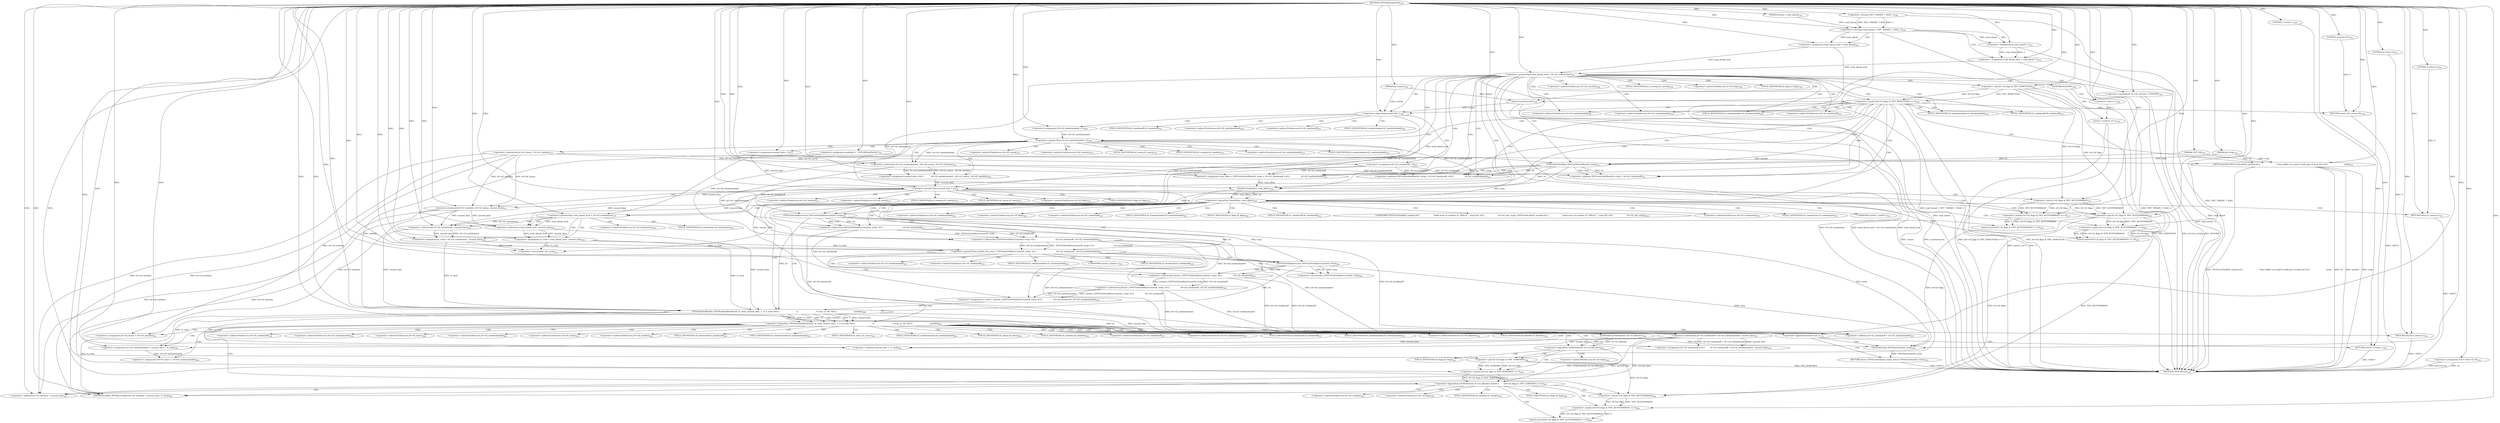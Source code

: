 digraph "TIFFFillStripPartial" {  
"74179" [label = <(METHOD,TIFFFillStripPartial)<SUB>159</SUB>> ]
"74485" [label = <(METHOD_RETURN,int)<SUB>159</SUB>> ]
"74180" [label = <(PARAM,TIFF *tif)<SUB>159</SUB>> ]
"74181" [label = <(PARAM,int strip)<SUB>159</SUB>> ]
"74182" [label = <(PARAM,tmsize_t read_ahead)<SUB>159</SUB>> ]
"74183" [label = <(PARAM,int restart)<SUB>160</SUB>> ]
"74186" [label = <(&lt;operator&gt;.assignment,module[] = &quot;TIFFFillStripPartial&quot;)<SUB>162</SUB>> ]
"74190" [label = <(&lt;operator&gt;.assignment,*td = &amp;tif-&gt;tif_dir)<SUB>163</SUB>> ]
"74312" [label = <(&lt;operator&gt;.assignment,read_offset = TIFFGetStrileOffset(tif, strip) + tif-&gt;tif_rawdataoff +\012                  tif-&gt;tif_rawdataloaded)<SUB>223</SUB>> ]
"74387" [label = <(assert,assert((tif-&gt;tif_flags &amp; TIFF_BUFFERMMAP) == 0))<SUB>248</SUB>> ]
"74407" [label = <(&lt;operator&gt;.assignment,tif-&gt;tif_rawdataoff =\012        tif-&gt;tif_rawdataoff + tif-&gt;tif_rawdataloaded - unused_data)<SUB>256</SUB>> ]
"74420" [label = <(&lt;operator&gt;.assignment,tif-&gt;tif_rawdataloaded = unused_data + to_read)<SUB>258</SUB>> ]
"74427" [label = <(&lt;operator&gt;.assignment,tif-&gt;tif_rawcc = tif-&gt;tif_rawdataloaded)<SUB>260</SUB>> ]
"74434" [label = <(&lt;operator&gt;.assignment,tif-&gt;tif_rawcp = tif-&gt;tif_rawdata)<SUB>261</SUB>> ]
"74201" [label = <(&lt;operator&gt;.lessThan,read_ahead &lt; TIFF_TMSIZE_T_MAX / 2)<SUB>180</SUB>> ]
"74218" [label = <(&lt;operator&gt;.greaterThan,read_ahead_mod &gt; tif-&gt;tif_rawdatasize)<SUB>184</SUB>> ]
"74252" [label = <(&lt;operator&gt;.logicalAnd,restart &amp;&amp; 1)<SUB>198</SUB>> ]
"74267" [label = <(&lt;operator&gt;.greaterThan,tif-&gt;tif_rawdataloaded &gt; 0)<SUB>208</SUB>> ]
"74292" [label = <(&lt;operator&gt;.greaterThan,unused_data &gt; 0)<SUB>214</SUB>> ]
"74326" [label = <(&lt;operator&gt;.logicalNot,!SeekOK(tif, read_offset))<SUB>226</SUB>> ]
"74335" [label = <(&lt;operator&gt;.greaterThan,read_ahead_mod &gt; tif-&gt;tif_rawdatasize)<SUB>237</SUB>> ]
"74356" [label = <(&lt;operator&gt;.greaterThan,(uint64_t)to_read &gt; TIFFGetStrileByteCount(tif, strip) -\012                                tif-&gt;tif_rawdataoff - tif-&gt;tif_rawdataloaded)<SUB>241</SUB>> ]
"74396" [label = <(&lt;operator&gt;.logicalNot,!TIFFReadAndRealloc(tif, to_read, unused_data, 1, /* is_strip */\012                            0,                            /* strip_or_tile */\012                            module))<SUB>249</SUB>> ]
"74442" [label = <(&lt;operator&gt;.logicalAnd,!isFillOrder(tif, td-&gt;td_fillorder) &amp;&amp;\012        (tif-&gt;tif_flags &amp; TIFF_NOBITREV) == 0)<SUB>263</SUB>> ]
"74473" [label = <(&lt;operator&gt;.logicalAnd,restart &amp;&amp; 1)<SUB>274</SUB>> ]
"74207" [label = <(&lt;operator&gt;.assignment,read_ahead_mod = read_ahead * 2)<SUB>181</SUB>> ]
"74224" [label = <(assert,assert(restart))<SUB>186</SUB>> ]
"74226" [label = <(&lt;operator&gt;.assignment,tif-&gt;tif_curstrip = NOSTRIP)<SUB>188</SUB>> ]
"74256" [label = <(&lt;operator&gt;.assignment,tif-&gt;tif_rawdataloaded = 0)<SUB>200</SUB>> ]
"74261" [label = <(&lt;operator&gt;.assignment,tif-&gt;tif_rawdataoff = 0)<SUB>201</SUB>> ]
"74273" [label = <(&lt;operator&gt;.assignment,unused_data =\012            tif-&gt;tif_rawdataloaded - (tif-&gt;tif_rawcp - tif-&gt;tif_rawdata))<SUB>209</SUB>> ]
"74296" [label = <(assert,assert((tif-&gt;tif_flags &amp; TIFF_BUFFERMMAP) == 0))<SUB>216</SUB>> ]
"74304" [label = <(memmove,memmove(tif-&gt;tif_rawdata, tif-&gt;tif_rawcp, unused_data))<SUB>217</SUB>> ]
"74314" [label = <(&lt;operator&gt;.addition,TIFFGetStrileOffset(tif, strip) + tif-&gt;tif_rawdataoff +\012                  tif-&gt;tif_rawdataloaded)<SUB>223</SUB>> ]
"74332" [label = <(RETURN,return 0;,return 0;)<SUB>231</SUB>> ]
"74341" [label = <(&lt;operator&gt;.assignment,to_read = read_ahead_mod - unused_data)<SUB>238</SUB>> ]
"74372" [label = <(&lt;operator&gt;.assignment,to_read = (tmsize_t)TIFFGetStrileByteCount(tif, strip) -\012                  tif-&gt;tif_rawdataoff - tif-&gt;tif_rawdataloaded)<SUB>244</SUB>> ]
"74388" [label = <(&lt;operator&gt;.equals,(tif-&gt;tif_flags &amp; TIFF_BUFFERMMAP) == 0)<SUB>248</SUB>> ]
"74405" [label = <(RETURN,return 0;,return 0;)<SUB>253</SUB>> ]
"74411" [label = <(&lt;operator&gt;.subtraction,tif-&gt;tif_rawdataoff + tif-&gt;tif_rawdataloaded - unused_data)<SUB>257</SUB>> ]
"74424" [label = <(&lt;operator&gt;.addition,unused_data + to_read)<SUB>258</SUB>> ]
"74457" [label = <(assert,assert((tif-&gt;tif_flags &amp; TIFF_BUFFERMMAP) == 0))<SUB>266</SUB>> ]
"74465" [label = <(TIFFReverseBits,TIFFReverseBits(tif-&gt;tif_rawdata + unused_data, to_read))<SUB>267</SUB>> ]
"74477" [label = <(RETURN,return TIFFStartStrip(tif, strip);,return TIFFStartStrip(tif, strip);)<SUB>293</SUB>> ]
"74203" [label = <(&lt;operator&gt;.division,TIFF_TMSIZE_T_MAX / 2)<SUB>180</SUB>> ]
"74214" [label = <(&lt;operator&gt;.assignment,read_ahead_mod = read_ahead)<SUB>183</SUB>> ]
"74236" [label = <(&lt;operator&gt;.equals,(tif-&gt;tif_flags &amp; TIFF_MYBUFFER) == 0)<SUB>189</SUB>> ]
"74288" [label = <(&lt;operator&gt;.assignment,unused_data = 0)<SUB>212</SUB>> ]
"74315" [label = <(&lt;operator&gt;.addition,TIFFGetStrileOffset(tif, strip) + tif-&gt;tif_rawdataoff)<SUB>223</SUB>> ]
"74327" [label = <(SeekOK,SeekOK(tif, read_offset))<SUB>226</SUB>> ]
"74333" [label = <(LITERAL,0,return 0;)<SUB>231</SUB>> ]
"74348" [label = <(&lt;operator&gt;.assignment,to_read = tif-&gt;tif_rawdatasize - unused_data)<SUB>240</SUB>> ]
"74357" [label = <(&lt;operator&gt;.cast,(uint64_t)to_read)<SUB>241</SUB>> ]
"74360" [label = <(&lt;operator&gt;.subtraction,TIFFGetStrileByteCount(tif, strip) -\012                                tif-&gt;tif_rawdataoff - tif-&gt;tif_rawdataloaded)<SUB>241</SUB>> ]
"74389" [label = <(&lt;operator&gt;.and,tif-&gt;tif_flags &amp; TIFF_BUFFERMMAP)<SUB>248</SUB>> ]
"74397" [label = <(TIFFReadAndRealloc,TIFFReadAndRealloc(tif, to_read, unused_data, 1, /* is_strip */\012                            0,                            /* strip_or_tile */\012                            module))<SUB>249</SUB>> ]
"74406" [label = <(LITERAL,0,return 0;)<SUB>253</SUB>> ]
"74412" [label = <(&lt;operator&gt;.addition,tif-&gt;tif_rawdataoff + tif-&gt;tif_rawdataloaded)<SUB>257</SUB>> ]
"74443" [label = <(&lt;operator&gt;.logicalNot,!isFillOrder(tif, td-&gt;td_fillorder))<SUB>263</SUB>> ]
"74449" [label = <(&lt;operator&gt;.equals,(tif-&gt;tif_flags &amp; TIFF_NOBITREV) == 0)<SUB>264</SUB>> ]
"74478" [label = <(TIFFStartStrip,TIFFStartStrip(tif, strip))<SUB>293</SUB>> ]
"74483" [label = <(RETURN,return 1;,return 1;)<SUB>297</SUB>> ]
"74209" [label = <(&lt;operator&gt;.multiplication,read_ahead * 2)<SUB>181</SUB>> ]
"74244" [label = <(TIFFErrorExtR,TIFFErrorExtR(tif, module,\012                          &quot;Data buffer too small to hold part of strip %d&quot;,\012                          strip))<SUB>191</SUB>> ]
"74249" [label = <(RETURN,return (0);,return (0);)<SUB>194</SUB>> ]
"74275" [label = <(&lt;operator&gt;.subtraction,tif-&gt;tif_rawdataloaded - (tif-&gt;tif_rawcp - tif-&gt;tif_rawdata))<SUB>210</SUB>> ]
"74297" [label = <(&lt;operator&gt;.equals,(tif-&gt;tif_flags &amp; TIFF_BUFFERMMAP) == 0)<SUB>216</SUB>> ]
"74316" [label = <(TIFFGetStrileOffset,TIFFGetStrileOffset(tif, strip))<SUB>223</SUB>> ]
"74343" [label = <(&lt;operator&gt;.subtraction,read_ahead_mod - unused_data)<SUB>238</SUB>> ]
"74361" [label = <(&lt;operator&gt;.subtraction,TIFFGetStrileByteCount(tif, strip) -\012                                tif-&gt;tif_rawdataoff)<SUB>241</SUB>> ]
"74374" [label = <(&lt;operator&gt;.subtraction,(tmsize_t)TIFFGetStrileByteCount(tif, strip) -\012                  tif-&gt;tif_rawdataoff - tif-&gt;tif_rawdataloaded)<SUB>244</SUB>> ]
"74444" [label = <(isFillOrder,isFillOrder(tif, td-&gt;td_fillorder))<SUB>263</SUB>> ]
"74450" [label = <(&lt;operator&gt;.and,tif-&gt;tif_flags &amp; TIFF_NOBITREV)<SUB>264</SUB>> ]
"74458" [label = <(&lt;operator&gt;.equals,(tif-&gt;tif_flags &amp; TIFF_BUFFERMMAP) == 0)<SUB>266</SUB>> ]
"74466" [label = <(&lt;operator&gt;.addition,tif-&gt;tif_rawdata + unused_data)<SUB>267</SUB>> ]
"74484" [label = <(LITERAL,1,return 1;)<SUB>297</SUB>> ]
"74232" [label = <(uint32_t,(uint32_t)(-1))<SUB>188</SUB>> ]
"74237" [label = <(&lt;operator&gt;.and,tif-&gt;tif_flags &amp; TIFF_MYBUFFER)<SUB>189</SUB>> ]
"74250" [label = <(LITERAL,0,return (0);)<SUB>194</SUB>> ]
"74279" [label = <(&lt;operator&gt;.subtraction,tif-&gt;tif_rawcp - tif-&gt;tif_rawdata)<SUB>210</SUB>> ]
"74298" [label = <(&lt;operator&gt;.and,tif-&gt;tif_flags &amp; TIFF_BUFFERMMAP)<SUB>216</SUB>> ]
"74350" [label = <(&lt;operator&gt;.subtraction,tif-&gt;tif_rawdatasize - unused_data)<SUB>240</SUB>> ]
"74362" [label = <(TIFFGetStrileByteCount,TIFFGetStrileByteCount(tif, strip))<SUB>241</SUB>> ]
"74375" [label = <(&lt;operator&gt;.subtraction,(tmsize_t)TIFFGetStrileByteCount(tif, strip) -\012                  tif-&gt;tif_rawdataoff)<SUB>244</SUB>> ]
"74459" [label = <(&lt;operator&gt;.and,tif-&gt;tif_flags &amp; TIFF_BUFFERMMAP)<SUB>266</SUB>> ]
"74376" [label = <(&lt;operator&gt;.cast,(tmsize_t)TIFFGetStrileByteCount(tif, strip))<SUB>244</SUB>> ]
"74233" [label = <(&lt;operator&gt;.minus,-1)<SUB>188</SUB>> ]
"74378" [label = <(TIFFGetStrileByteCount,TIFFGetStrileByteCount(tif, strip))<SUB>244</SUB>> ]
"74408" [label = <(&lt;operator&gt;.indirectFieldAccess,tif-&gt;tif_rawdataoff)<SUB>256</SUB>> ]
"74421" [label = <(&lt;operator&gt;.indirectFieldAccess,tif-&gt;tif_rawdataloaded)<SUB>258</SUB>> ]
"74428" [label = <(&lt;operator&gt;.indirectFieldAccess,tif-&gt;tif_rawcc)<SUB>260</SUB>> ]
"74431" [label = <(&lt;operator&gt;.indirectFieldAccess,tif-&gt;tif_rawdataloaded)<SUB>260</SUB>> ]
"74435" [label = <(&lt;operator&gt;.indirectFieldAccess,tif-&gt;tif_rawcp)<SUB>261</SUB>> ]
"74438" [label = <(&lt;operator&gt;.indirectFieldAccess,tif-&gt;tif_rawdata)<SUB>261</SUB>> ]
"74268" [label = <(&lt;operator&gt;.indirectFieldAccess,tif-&gt;tif_rawdataloaded)<SUB>208</SUB>> ]
"74322" [label = <(&lt;operator&gt;.indirectFieldAccess,tif-&gt;tif_rawdataloaded)<SUB>224</SUB>> ]
"74331" [label = <(UNKNOWN,TIFFErrorExtR(tif, module,\012                      &quot;Seek error at scanline %&quot; PRIu32 &quot;, strip %d&quot;,\012                      tif-&gt;tif_row, strip);,TIFFErrorExtR(tif, module,\012                      &quot;Seek error at scanline %&quot; PRIu32 &quot;, strip %d&quot;,\012                      tif-&gt;tif_row, strip);)<SUB>228</SUB>> ]
"74337" [label = <(&lt;operator&gt;.indirectFieldAccess,tif-&gt;tif_rawdatasize)<SUB>237</SUB>> ]
"74410" [label = <(FIELD_IDENTIFIER,tif_rawdataoff,tif_rawdataoff)<SUB>256</SUB>> ]
"74423" [label = <(FIELD_IDENTIFIER,tif_rawdataloaded,tif_rawdataloaded)<SUB>258</SUB>> ]
"74430" [label = <(FIELD_IDENTIFIER,tif_rawcc,tif_rawcc)<SUB>260</SUB>> ]
"74433" [label = <(FIELD_IDENTIFIER,tif_rawdataloaded,tif_rawdataloaded)<SUB>260</SUB>> ]
"74437" [label = <(FIELD_IDENTIFIER,tif_rawcp,tif_rawcp)<SUB>261</SUB>> ]
"74440" [label = <(FIELD_IDENTIFIER,tif_rawdata,tif_rawdata)<SUB>261</SUB>> ]
"74227" [label = <(&lt;operator&gt;.indirectFieldAccess,tif-&gt;tif_curstrip)<SUB>188</SUB>> ]
"74230" [label = <(NOSTRIP,NOSTRIP)<SUB>188</SUB>> ]
"74257" [label = <(&lt;operator&gt;.indirectFieldAccess,tif-&gt;tif_rawdataloaded)<SUB>200</SUB>> ]
"74262" [label = <(&lt;operator&gt;.indirectFieldAccess,tif-&gt;tif_rawdataoff)<SUB>201</SUB>> ]
"74270" [label = <(FIELD_IDENTIFIER,tif_rawdataloaded,tif_rawdataloaded)<SUB>208</SUB>> ]
"74305" [label = <(&lt;operator&gt;.indirectFieldAccess,tif-&gt;tif_rawdata)<SUB>217</SUB>> ]
"74308" [label = <(&lt;operator&gt;.indirectFieldAccess,tif-&gt;tif_rawcp)<SUB>217</SUB>> ]
"74319" [label = <(&lt;operator&gt;.indirectFieldAccess,tif-&gt;tif_rawdataoff)<SUB>223</SUB>> ]
"74324" [label = <(FIELD_IDENTIFIER,tif_rawdataloaded,tif_rawdataloaded)<SUB>224</SUB>> ]
"74339" [label = <(FIELD_IDENTIFIER,tif_rawdatasize,tif_rawdatasize)<SUB>237</SUB>> ]
"74358" [label = <(UNKNOWN,uint64_t,uint64_t)<SUB>241</SUB>> ]
"74368" [label = <(&lt;operator&gt;.indirectFieldAccess,tif-&gt;tif_rawdataloaded)<SUB>242</SUB>> ]
"74390" [label = <(&lt;operator&gt;.indirectFieldAccess,tif-&gt;tif_flags)<SUB>248</SUB>> ]
"74413" [label = <(&lt;operator&gt;.indirectFieldAccess,tif-&gt;tif_rawdataoff)<SUB>257</SUB>> ]
"74416" [label = <(&lt;operator&gt;.indirectFieldAccess,tif-&gt;tif_rawdataloaded)<SUB>257</SUB>> ]
"74229" [label = <(FIELD_IDENTIFIER,tif_curstrip,tif_curstrip)<SUB>188</SUB>> ]
"74259" [label = <(FIELD_IDENTIFIER,tif_rawdataloaded,tif_rawdataloaded)<SUB>200</SUB>> ]
"74264" [label = <(FIELD_IDENTIFIER,tif_rawdataoff,tif_rawdataoff)<SUB>201</SUB>> ]
"74276" [label = <(&lt;operator&gt;.indirectFieldAccess,tif-&gt;tif_rawdataloaded)<SUB>210</SUB>> ]
"74307" [label = <(FIELD_IDENTIFIER,tif_rawdata,tif_rawdata)<SUB>217</SUB>> ]
"74310" [label = <(FIELD_IDENTIFIER,tif_rawcp,tif_rawcp)<SUB>217</SUB>> ]
"74321" [label = <(FIELD_IDENTIFIER,tif_rawdataoff,tif_rawdataoff)<SUB>223</SUB>> ]
"74365" [label = <(&lt;operator&gt;.indirectFieldAccess,tif-&gt;tif_rawdataoff)<SUB>242</SUB>> ]
"74370" [label = <(FIELD_IDENTIFIER,tif_rawdataloaded,tif_rawdataloaded)<SUB>242</SUB>> ]
"74384" [label = <(&lt;operator&gt;.indirectFieldAccess,tif-&gt;tif_rawdataloaded)<SUB>245</SUB>> ]
"74392" [label = <(FIELD_IDENTIFIER,tif_flags,tif_flags)<SUB>248</SUB>> ]
"74415" [label = <(FIELD_IDENTIFIER,tif_rawdataoff,tif_rawdataoff)<SUB>257</SUB>> ]
"74418" [label = <(FIELD_IDENTIFIER,tif_rawdataloaded,tif_rawdataloaded)<SUB>257</SUB>> ]
"74446" [label = <(&lt;operator&gt;.indirectFieldAccess,td-&gt;td_fillorder)<SUB>263</SUB>> ]
"74451" [label = <(&lt;operator&gt;.indirectFieldAccess,tif-&gt;tif_flags)<SUB>264</SUB>> ]
"74467" [label = <(&lt;operator&gt;.indirectFieldAccess,tif-&gt;tif_rawdata)<SUB>267</SUB>> ]
"74238" [label = <(&lt;operator&gt;.indirectFieldAccess,tif-&gt;tif_flags)<SUB>189</SUB>> ]
"74278" [label = <(FIELD_IDENTIFIER,tif_rawdataloaded,tif_rawdataloaded)<SUB>210</SUB>> ]
"74280" [label = <(&lt;operator&gt;.indirectFieldAccess,tif-&gt;tif_rawcp)<SUB>210</SUB>> ]
"74283" [label = <(&lt;operator&gt;.indirectFieldAccess,tif-&gt;tif_rawdata)<SUB>210</SUB>> ]
"74299" [label = <(&lt;operator&gt;.indirectFieldAccess,tif-&gt;tif_flags)<SUB>216</SUB>> ]
"74351" [label = <(&lt;operator&gt;.indirectFieldAccess,tif-&gt;tif_rawdatasize)<SUB>240</SUB>> ]
"74367" [label = <(FIELD_IDENTIFIER,tif_rawdataoff,tif_rawdataoff)<SUB>242</SUB>> ]
"74381" [label = <(&lt;operator&gt;.indirectFieldAccess,tif-&gt;tif_rawdataoff)<SUB>245</SUB>> ]
"74386" [label = <(FIELD_IDENTIFIER,tif_rawdataloaded,tif_rawdataloaded)<SUB>245</SUB>> ]
"74448" [label = <(FIELD_IDENTIFIER,td_fillorder,td_fillorder)<SUB>263</SUB>> ]
"74453" [label = <(FIELD_IDENTIFIER,tif_flags,tif_flags)<SUB>264</SUB>> ]
"74460" [label = <(&lt;operator&gt;.indirectFieldAccess,tif-&gt;tif_flags)<SUB>266</SUB>> ]
"74469" [label = <(FIELD_IDENTIFIER,tif_rawdata,tif_rawdata)<SUB>267</SUB>> ]
"74240" [label = <(FIELD_IDENTIFIER,tif_flags,tif_flags)<SUB>189</SUB>> ]
"74282" [label = <(FIELD_IDENTIFIER,tif_rawcp,tif_rawcp)<SUB>210</SUB>> ]
"74285" [label = <(FIELD_IDENTIFIER,tif_rawdata,tif_rawdata)<SUB>210</SUB>> ]
"74301" [label = <(FIELD_IDENTIFIER,tif_flags,tif_flags)<SUB>216</SUB>> ]
"74353" [label = <(FIELD_IDENTIFIER,tif_rawdatasize,tif_rawdatasize)<SUB>240</SUB>> ]
"74377" [label = <(UNKNOWN,tmsize_t,tmsize_t)<SUB>244</SUB>> ]
"74383" [label = <(FIELD_IDENTIFIER,tif_rawdataoff,tif_rawdataoff)<SUB>245</SUB>> ]
"74462" [label = <(FIELD_IDENTIFIER,tif_flags,tif_flags)<SUB>266</SUB>> ]
  "74332" -> "74485"  [ label = "DDG: &lt;RET&gt;"] 
  "74405" -> "74485"  [ label = "DDG: &lt;RET&gt;"] 
  "74249" -> "74485"  [ label = "DDG: &lt;RET&gt;"] 
  "74483" -> "74485"  [ label = "DDG: &lt;RET&gt;"] 
  "74477" -> "74485"  [ label = "DDG: &lt;RET&gt;"] 
  "74190" -> "74485"  [ label = "DDG: td"] 
  "74190" -> "74485"  [ label = "DDG: &amp;tif-&gt;tif_dir"] 
  "74201" -> "74485"  [ label = "DDG: TIFF_TMSIZE_T_MAX / 2"] 
  "74201" -> "74485"  [ label = "DDG: read_ahead &lt; TIFF_TMSIZE_T_MAX / 2"] 
  "74214" -> "74485"  [ label = "DDG: read_ahead"] 
  "74209" -> "74485"  [ label = "DDG: read_ahead"] 
  "74207" -> "74485"  [ label = "DDG: read_ahead * 2"] 
  "74218" -> "74485"  [ label = "DDG: read_ahead_mod"] 
  "74218" -> "74485"  [ label = "DDG: tif-&gt;tif_rawdatasize"] 
  "74218" -> "74485"  [ label = "DDG: read_ahead_mod &gt; tif-&gt;tif_rawdatasize"] 
  "74224" -> "74485"  [ label = "DDG: restart"] 
  "74224" -> "74485"  [ label = "DDG: assert(restart)"] 
  "74226" -> "74485"  [ label = "DDG: tif-&gt;tif_curstrip"] 
  "74226" -> "74485"  [ label = "DDG: NOSTRIP"] 
  "74232" -> "74485"  [ label = "DDG: -1"] 
  "74232" -> "74485"  [ label = "DDG: (uint32_t)(-1)"] 
  "74237" -> "74485"  [ label = "DDG: tif-&gt;tif_flags"] 
  "74236" -> "74485"  [ label = "DDG: tif-&gt;tif_flags &amp; TIFF_MYBUFFER"] 
  "74236" -> "74485"  [ label = "DDG: (tif-&gt;tif_flags &amp; TIFF_MYBUFFER) == 0"] 
  "74244" -> "74485"  [ label = "DDG: tif"] 
  "74244" -> "74485"  [ label = "DDG: module"] 
  "74244" -> "74485"  [ label = "DDG: strip"] 
  "74244" -> "74485"  [ label = "DDG: TIFFErrorExtR(tif, module,\012                          &quot;Data buffer too small to hold part of strip %d&quot;,\012                          strip)"] 
  "74450" -> "74485"  [ label = "DDG: TIFF_NOBITREV"] 
  "74203" -> "74485"  [ label = "DDG: TIFF_TMSIZE_T_MAX"] 
  "74237" -> "74485"  [ label = "DDG: TIFF_MYBUFFER"] 
  "74179" -> "74180"  [ label = "DDG: "] 
  "74179" -> "74181"  [ label = "DDG: "] 
  "74179" -> "74182"  [ label = "DDG: "] 
  "74179" -> "74183"  [ label = "DDG: "] 
  "74179" -> "74186"  [ label = "DDG: "] 
  "74316" -> "74312"  [ label = "DDG: tif"] 
  "74316" -> "74312"  [ label = "DDG: strip"] 
  "74261" -> "74312"  [ label = "DDG: tif-&gt;tif_rawdataoff"] 
  "74267" -> "74312"  [ label = "DDG: tif-&gt;tif_rawdataloaded"] 
  "74275" -> "74312"  [ label = "DDG: tif-&gt;tif_rawdataloaded"] 
  "74411" -> "74407"  [ label = "DDG: tif-&gt;tif_rawdataoff + tif-&gt;tif_rawdataloaded"] 
  "74411" -> "74407"  [ label = "DDG: unused_data"] 
  "74411" -> "74420"  [ label = "DDG: unused_data"] 
  "74179" -> "74420"  [ label = "DDG: "] 
  "74397" -> "74420"  [ label = "DDG: to_read"] 
  "74420" -> "74427"  [ label = "DDG: tif-&gt;tif_rawdataloaded"] 
  "74279" -> "74434"  [ label = "DDG: tif-&gt;tif_rawdata"] 
  "74304" -> "74434"  [ label = "DDG: tif-&gt;tif_rawdata"] 
  "74179" -> "74190"  [ label = "DDG: "] 
  "74179" -> "74312"  [ label = "DDG: "] 
  "74388" -> "74387"  [ label = "DDG: tif-&gt;tif_flags &amp; TIFF_BUFFERMMAP"] 
  "74388" -> "74387"  [ label = "DDG: 0"] 
  "74182" -> "74201"  [ label = "DDG: read_ahead"] 
  "74179" -> "74201"  [ label = "DDG: "] 
  "74203" -> "74201"  [ label = "DDG: TIFF_TMSIZE_T_MAX"] 
  "74203" -> "74201"  [ label = "DDG: 2"] 
  "74209" -> "74207"  [ label = "DDG: read_ahead"] 
  "74209" -> "74207"  [ label = "DDG: 2"] 
  "74214" -> "74218"  [ label = "DDG: read_ahead_mod"] 
  "74207" -> "74218"  [ label = "DDG: read_ahead_mod"] 
  "74179" -> "74218"  [ label = "DDG: "] 
  "74179" -> "74226"  [ label = "DDG: "] 
  "74224" -> "74252"  [ label = "DDG: restart"] 
  "74183" -> "74252"  [ label = "DDG: restart"] 
  "74179" -> "74252"  [ label = "DDG: "] 
  "74179" -> "74256"  [ label = "DDG: "] 
  "74179" -> "74261"  [ label = "DDG: "] 
  "74256" -> "74267"  [ label = "DDG: tif-&gt;tif_rawdataloaded"] 
  "74179" -> "74267"  [ label = "DDG: "] 
  "74275" -> "74273"  [ label = "DDG: tif-&gt;tif_rawdataloaded"] 
  "74275" -> "74273"  [ label = "DDG: tif-&gt;tif_rawcp - tif-&gt;tif_rawdata"] 
  "74288" -> "74292"  [ label = "DDG: unused_data"] 
  "74273" -> "74292"  [ label = "DDG: unused_data"] 
  "74179" -> "74292"  [ label = "DDG: "] 
  "74316" -> "74314"  [ label = "DDG: tif"] 
  "74316" -> "74314"  [ label = "DDG: strip"] 
  "74261" -> "74314"  [ label = "DDG: tif-&gt;tif_rawdataoff"] 
  "74267" -> "74314"  [ label = "DDG: tif-&gt;tif_rawdataloaded"] 
  "74275" -> "74314"  [ label = "DDG: tif-&gt;tif_rawdataloaded"] 
  "74327" -> "74326"  [ label = "DDG: tif"] 
  "74327" -> "74326"  [ label = "DDG: read_offset"] 
  "74333" -> "74332"  [ label = "DDG: 0"] 
  "74179" -> "74332"  [ label = "DDG: "] 
  "74218" -> "74335"  [ label = "DDG: read_ahead_mod"] 
  "74179" -> "74335"  [ label = "DDG: "] 
  "74218" -> "74335"  [ label = "DDG: tif-&gt;tif_rawdatasize"] 
  "74343" -> "74341"  [ label = "DDG: read_ahead_mod"] 
  "74343" -> "74341"  [ label = "DDG: unused_data"] 
  "74348" -> "74356"  [ label = "DDG: to_read"] 
  "74341" -> "74356"  [ label = "DDG: to_read"] 
  "74179" -> "74356"  [ label = "DDG: "] 
  "74360" -> "74356"  [ label = "DDG: TIFFGetStrileByteCount(tif, strip) -\012                                tif-&gt;tif_rawdataoff"] 
  "74360" -> "74356"  [ label = "DDG: tif-&gt;tif_rawdataloaded"] 
  "74374" -> "74372"  [ label = "DDG: (tmsize_t)TIFFGetStrileByteCount(tif, strip) -\012                  tif-&gt;tif_rawdataoff"] 
  "74374" -> "74372"  [ label = "DDG: tif-&gt;tif_rawdataloaded"] 
  "74389" -> "74388"  [ label = "DDG: tif-&gt;tif_flags"] 
  "74389" -> "74388"  [ label = "DDG: TIFF_BUFFERMMAP"] 
  "74179" -> "74388"  [ label = "DDG: "] 
  "74397" -> "74396"  [ label = "DDG: tif"] 
  "74397" -> "74396"  [ label = "DDG: module"] 
  "74397" -> "74396"  [ label = "DDG: 1"] 
  "74397" -> "74396"  [ label = "DDG: unused_data"] 
  "74397" -> "74396"  [ label = "DDG: 0"] 
  "74397" -> "74396"  [ label = "DDG: to_read"] 
  "74406" -> "74405"  [ label = "DDG: 0"] 
  "74179" -> "74405"  [ label = "DDG: "] 
  "74361" -> "74411"  [ label = "DDG: tif-&gt;tif_rawdataoff"] 
  "74375" -> "74411"  [ label = "DDG: tif-&gt;tif_rawdataoff"] 
  "74360" -> "74411"  [ label = "DDG: tif-&gt;tif_rawdataloaded"] 
  "74374" -> "74411"  [ label = "DDG: tif-&gt;tif_rawdataloaded"] 
  "74397" -> "74411"  [ label = "DDG: unused_data"] 
  "74179" -> "74411"  [ label = "DDG: "] 
  "74411" -> "74424"  [ label = "DDG: unused_data"] 
  "74179" -> "74424"  [ label = "DDG: "] 
  "74397" -> "74424"  [ label = "DDG: to_read"] 
  "74443" -> "74442"  [ label = "DDG: isFillOrder(tif, td-&gt;td_fillorder)"] 
  "74449" -> "74442"  [ label = "DDG: tif-&gt;tif_flags &amp; TIFF_NOBITREV"] 
  "74449" -> "74442"  [ label = "DDG: 0"] 
  "74252" -> "74473"  [ label = "DDG: restart"] 
  "74179" -> "74473"  [ label = "DDG: "] 
  "74478" -> "74477"  [ label = "DDG: TIFFStartStrip(tif, strip)"] 
  "74179" -> "74203"  [ label = "DDG: "] 
  "74179" -> "74207"  [ label = "DDG: "] 
  "74201" -> "74214"  [ label = "DDG: read_ahead"] 
  "74179" -> "74214"  [ label = "DDG: "] 
  "74183" -> "74224"  [ label = "DDG: restart"] 
  "74179" -> "74224"  [ label = "DDG: "] 
  "74179" -> "74273"  [ label = "DDG: "] 
  "74179" -> "74288"  [ label = "DDG: "] 
  "74297" -> "74296"  [ label = "DDG: tif-&gt;tif_flags &amp; TIFF_BUFFERMMAP"] 
  "74297" -> "74296"  [ label = "DDG: 0"] 
  "74279" -> "74304"  [ label = "DDG: tif-&gt;tif_rawdata"] 
  "74279" -> "74304"  [ label = "DDG: tif-&gt;tif_rawcp"] 
  "74292" -> "74304"  [ label = "DDG: unused_data"] 
  "74179" -> "74304"  [ label = "DDG: "] 
  "74316" -> "74315"  [ label = "DDG: tif"] 
  "74316" -> "74315"  [ label = "DDG: strip"] 
  "74261" -> "74315"  [ label = "DDG: tif-&gt;tif_rawdataoff"] 
  "74316" -> "74327"  [ label = "DDG: tif"] 
  "74179" -> "74327"  [ label = "DDG: "] 
  "74312" -> "74327"  [ label = "DDG: read_offset"] 
  "74179" -> "74333"  [ label = "DDG: "] 
  "74179" -> "74341"  [ label = "DDG: "] 
  "74350" -> "74348"  [ label = "DDG: tif-&gt;tif_rawdatasize"] 
  "74350" -> "74348"  [ label = "DDG: unused_data"] 
  "74348" -> "74357"  [ label = "DDG: to_read"] 
  "74341" -> "74357"  [ label = "DDG: to_read"] 
  "74179" -> "74357"  [ label = "DDG: "] 
  "74361" -> "74360"  [ label = "DDG: TIFFGetStrileByteCount(tif, strip)"] 
  "74361" -> "74360"  [ label = "DDG: tif-&gt;tif_rawdataoff"] 
  "74267" -> "74360"  [ label = "DDG: tif-&gt;tif_rawdataloaded"] 
  "74275" -> "74360"  [ label = "DDG: tif-&gt;tif_rawdataloaded"] 
  "74179" -> "74372"  [ label = "DDG: "] 
  "74237" -> "74389"  [ label = "DDG: tif-&gt;tif_flags"] 
  "74298" -> "74389"  [ label = "DDG: tif-&gt;tif_flags"] 
  "74298" -> "74389"  [ label = "DDG: TIFF_BUFFERMMAP"] 
  "74179" -> "74389"  [ label = "DDG: "] 
  "74362" -> "74397"  [ label = "DDG: tif"] 
  "74378" -> "74397"  [ label = "DDG: tif"] 
  "74179" -> "74397"  [ label = "DDG: "] 
  "74372" -> "74397"  [ label = "DDG: to_read"] 
  "74348" -> "74397"  [ label = "DDG: to_read"] 
  "74341" -> "74397"  [ label = "DDG: to_read"] 
  "74350" -> "74397"  [ label = "DDG: unused_data"] 
  "74343" -> "74397"  [ label = "DDG: unused_data"] 
  "74186" -> "74397"  [ label = "DDG: module"] 
  "74179" -> "74406"  [ label = "DDG: "] 
  "74361" -> "74412"  [ label = "DDG: tif-&gt;tif_rawdataoff"] 
  "74375" -> "74412"  [ label = "DDG: tif-&gt;tif_rawdataoff"] 
  "74360" -> "74412"  [ label = "DDG: tif-&gt;tif_rawdataloaded"] 
  "74374" -> "74412"  [ label = "DDG: tif-&gt;tif_rawdataloaded"] 
  "74444" -> "74443"  [ label = "DDG: tif"] 
  "74444" -> "74443"  [ label = "DDG: td-&gt;td_fillorder"] 
  "74450" -> "74449"  [ label = "DDG: tif-&gt;tif_flags"] 
  "74450" -> "74449"  [ label = "DDG: TIFF_NOBITREV"] 
  "74179" -> "74449"  [ label = "DDG: "] 
  "74458" -> "74457"  [ label = "DDG: tif-&gt;tif_flags &amp; TIFF_BUFFERMMAP"] 
  "74458" -> "74457"  [ label = "DDG: 0"] 
  "74279" -> "74465"  [ label = "DDG: tif-&gt;tif_rawdata"] 
  "74304" -> "74465"  [ label = "DDG: tif-&gt;tif_rawdata"] 
  "74179" -> "74465"  [ label = "DDG: "] 
  "74411" -> "74465"  [ label = "DDG: unused_data"] 
  "74397" -> "74465"  [ label = "DDG: to_read"] 
  "74484" -> "74483"  [ label = "DDG: 1"] 
  "74179" -> "74483"  [ label = "DDG: "] 
  "74201" -> "74209"  [ label = "DDG: read_ahead"] 
  "74179" -> "74209"  [ label = "DDG: "] 
  "74237" -> "74236"  [ label = "DDG: tif-&gt;tif_flags"] 
  "74237" -> "74236"  [ label = "DDG: TIFF_MYBUFFER"] 
  "74179" -> "74236"  [ label = "DDG: "] 
  "74250" -> "74249"  [ label = "DDG: 0"] 
  "74179" -> "74249"  [ label = "DDG: "] 
  "74267" -> "74275"  [ label = "DDG: tif-&gt;tif_rawdataloaded"] 
  "74279" -> "74275"  [ label = "DDG: tif-&gt;tif_rawcp"] 
  "74279" -> "74275"  [ label = "DDG: tif-&gt;tif_rawdata"] 
  "74298" -> "74297"  [ label = "DDG: tif-&gt;tif_flags"] 
  "74298" -> "74297"  [ label = "DDG: TIFF_BUFFERMMAP"] 
  "74179" -> "74297"  [ label = "DDG: "] 
  "74180" -> "74316"  [ label = "DDG: tif"] 
  "74179" -> "74316"  [ label = "DDG: "] 
  "74181" -> "74316"  [ label = "DDG: strip"] 
  "74335" -> "74343"  [ label = "DDG: read_ahead_mod"] 
  "74179" -> "74343"  [ label = "DDG: "] 
  "74292" -> "74343"  [ label = "DDG: unused_data"] 
  "74304" -> "74343"  [ label = "DDG: unused_data"] 
  "74179" -> "74348"  [ label = "DDG: "] 
  "74362" -> "74361"  [ label = "DDG: tif"] 
  "74362" -> "74361"  [ label = "DDG: strip"] 
  "74261" -> "74361"  [ label = "DDG: tif-&gt;tif_rawdataoff"] 
  "74375" -> "74374"  [ label = "DDG: (tmsize_t)TIFFGetStrileByteCount(tif, strip)"] 
  "74375" -> "74374"  [ label = "DDG: tif-&gt;tif_rawdataoff"] 
  "74360" -> "74374"  [ label = "DDG: tif-&gt;tif_rawdataloaded"] 
  "74397" -> "74444"  [ label = "DDG: tif"] 
  "74179" -> "74444"  [ label = "DDG: "] 
  "74389" -> "74450"  [ label = "DDG: tif-&gt;tif_flags"] 
  "74179" -> "74450"  [ label = "DDG: "] 
  "74459" -> "74458"  [ label = "DDG: tif-&gt;tif_flags"] 
  "74459" -> "74458"  [ label = "DDG: TIFF_BUFFERMMAP"] 
  "74179" -> "74458"  [ label = "DDG: "] 
  "74279" -> "74466"  [ label = "DDG: tif-&gt;tif_rawdata"] 
  "74304" -> "74466"  [ label = "DDG: tif-&gt;tif_rawdata"] 
  "74179" -> "74466"  [ label = "DDG: "] 
  "74411" -> "74466"  [ label = "DDG: unused_data"] 
  "74444" -> "74478"  [ label = "DDG: tif"] 
  "74179" -> "74478"  [ label = "DDG: "] 
  "74362" -> "74478"  [ label = "DDG: strip"] 
  "74378" -> "74478"  [ label = "DDG: strip"] 
  "74179" -> "74484"  [ label = "DDG: "] 
  "74179" -> "74237"  [ label = "DDG: "] 
  "74180" -> "74244"  [ label = "DDG: tif"] 
  "74179" -> "74244"  [ label = "DDG: "] 
  "74186" -> "74244"  [ label = "DDG: module"] 
  "74181" -> "74244"  [ label = "DDG: strip"] 
  "74179" -> "74250"  [ label = "DDG: "] 
  "74237" -> "74298"  [ label = "DDG: tif-&gt;tif_flags"] 
  "74179" -> "74298"  [ label = "DDG: "] 
  "74335" -> "74350"  [ label = "DDG: tif-&gt;tif_rawdatasize"] 
  "74292" -> "74350"  [ label = "DDG: unused_data"] 
  "74304" -> "74350"  [ label = "DDG: unused_data"] 
  "74179" -> "74350"  [ label = "DDG: "] 
  "74327" -> "74362"  [ label = "DDG: tif"] 
  "74179" -> "74362"  [ label = "DDG: "] 
  "74316" -> "74362"  [ label = "DDG: strip"] 
  "74378" -> "74375"  [ label = "DDG: tif"] 
  "74378" -> "74375"  [ label = "DDG: strip"] 
  "74361" -> "74375"  [ label = "DDG: tif-&gt;tif_rawdataoff"] 
  "74389" -> "74459"  [ label = "DDG: tif-&gt;tif_flags"] 
  "74450" -> "74459"  [ label = "DDG: tif-&gt;tif_flags"] 
  "74389" -> "74459"  [ label = "DDG: TIFF_BUFFERMMAP"] 
  "74179" -> "74459"  [ label = "DDG: "] 
  "74233" -> "74232"  [ label = "DDG: 1"] 
  "74378" -> "74376"  [ label = "DDG: tif"] 
  "74378" -> "74376"  [ label = "DDG: strip"] 
  "74179" -> "74233"  [ label = "DDG: "] 
  "74362" -> "74378"  [ label = "DDG: tif"] 
  "74179" -> "74378"  [ label = "DDG: "] 
  "74362" -> "74378"  [ label = "DDG: strip"] 
  "74201" -> "74209"  [ label = "CDG: "] 
  "74201" -> "74214"  [ label = "CDG: "] 
  "74201" -> "74207"  [ label = "CDG: "] 
  "74218" -> "74224"  [ label = "CDG: "] 
  "74218" -> "74230"  [ label = "CDG: "] 
  "74218" -> "74324"  [ label = "CDG: "] 
  "74218" -> "74236"  [ label = "CDG: "] 
  "74218" -> "74240"  [ label = "CDG: "] 
  "74218" -> "74227"  [ label = "CDG: "] 
  "74218" -> "74326"  [ label = "CDG: "] 
  "74218" -> "74226"  [ label = "CDG: "] 
  "74218" -> "74237"  [ label = "CDG: "] 
  "74218" -> "74314"  [ label = "CDG: "] 
  "74218" -> "74315"  [ label = "CDG: "] 
  "74218" -> "74268"  [ label = "CDG: "] 
  "74218" -> "74327"  [ label = "CDG: "] 
  "74218" -> "74252"  [ label = "CDG: "] 
  "74218" -> "74319"  [ label = "CDG: "] 
  "74218" -> "74267"  [ label = "CDG: "] 
  "74218" -> "74321"  [ label = "CDG: "] 
  "74218" -> "74229"  [ label = "CDG: "] 
  "74218" -> "74312"  [ label = "CDG: "] 
  "74218" -> "74322"  [ label = "CDG: "] 
  "74218" -> "74292"  [ label = "CDG: "] 
  "74218" -> "74238"  [ label = "CDG: "] 
  "74218" -> "74316"  [ label = "CDG: "] 
  "74218" -> "74270"  [ label = "CDG: "] 
  "74252" -> "74264"  [ label = "CDG: "] 
  "74252" -> "74257"  [ label = "CDG: "] 
  "74252" -> "74259"  [ label = "CDG: "] 
  "74252" -> "74262"  [ label = "CDG: "] 
  "74252" -> "74256"  [ label = "CDG: "] 
  "74252" -> "74261"  [ label = "CDG: "] 
  "74267" -> "74283"  [ label = "CDG: "] 
  "74267" -> "74285"  [ label = "CDG: "] 
  "74267" -> "74288"  [ label = "CDG: "] 
  "74267" -> "74273"  [ label = "CDG: "] 
  "74267" -> "74278"  [ label = "CDG: "] 
  "74267" -> "74282"  [ label = "CDG: "] 
  "74267" -> "74279"  [ label = "CDG: "] 
  "74267" -> "74275"  [ label = "CDG: "] 
  "74267" -> "74276"  [ label = "CDG: "] 
  "74267" -> "74280"  [ label = "CDG: "] 
  "74292" -> "74308"  [ label = "CDG: "] 
  "74292" -> "74298"  [ label = "CDG: "] 
  "74292" -> "74297"  [ label = "CDG: "] 
  "74292" -> "74304"  [ label = "CDG: "] 
  "74292" -> "74310"  [ label = "CDG: "] 
  "74292" -> "74296"  [ label = "CDG: "] 
  "74292" -> "74305"  [ label = "CDG: "] 
  "74292" -> "74301"  [ label = "CDG: "] 
  "74292" -> "74307"  [ label = "CDG: "] 
  "74292" -> "74299"  [ label = "CDG: "] 
  "74326" -> "74358"  [ label = "CDG: "] 
  "74326" -> "74356"  [ label = "CDG: "] 
  "74326" -> "74387"  [ label = "CDG: "] 
  "74326" -> "74365"  [ label = "CDG: "] 
  "74326" -> "74357"  [ label = "CDG: "] 
  "74326" -> "74397"  [ label = "CDG: "] 
  "74326" -> "74370"  [ label = "CDG: "] 
  "74326" -> "74388"  [ label = "CDG: "] 
  "74326" -> "74332"  [ label = "CDG: "] 
  "74326" -> "74392"  [ label = "CDG: "] 
  "74326" -> "74335"  [ label = "CDG: "] 
  "74326" -> "74362"  [ label = "CDG: "] 
  "74326" -> "74396"  [ label = "CDG: "] 
  "74326" -> "74368"  [ label = "CDG: "] 
  "74326" -> "74367"  [ label = "CDG: "] 
  "74326" -> "74360"  [ label = "CDG: "] 
  "74326" -> "74390"  [ label = "CDG: "] 
  "74326" -> "74339"  [ label = "CDG: "] 
  "74326" -> "74331"  [ label = "CDG: "] 
  "74326" -> "74389"  [ label = "CDG: "] 
  "74326" -> "74337"  [ label = "CDG: "] 
  "74326" -> "74361"  [ label = "CDG: "] 
  "74335" -> "74350"  [ label = "CDG: "] 
  "74335" -> "74351"  [ label = "CDG: "] 
  "74335" -> "74341"  [ label = "CDG: "] 
  "74335" -> "74343"  [ label = "CDG: "] 
  "74335" -> "74348"  [ label = "CDG: "] 
  "74335" -> "74353"  [ label = "CDG: "] 
  "74356" -> "74376"  [ label = "CDG: "] 
  "74356" -> "74378"  [ label = "CDG: "] 
  "74356" -> "74372"  [ label = "CDG: "] 
  "74356" -> "74383"  [ label = "CDG: "] 
  "74356" -> "74377"  [ label = "CDG: "] 
  "74356" -> "74375"  [ label = "CDG: "] 
  "74356" -> "74381"  [ label = "CDG: "] 
  "74356" -> "74386"  [ label = "CDG: "] 
  "74356" -> "74384"  [ label = "CDG: "] 
  "74356" -> "74374"  [ label = "CDG: "] 
  "74396" -> "74412"  [ label = "CDG: "] 
  "74396" -> "74473"  [ label = "CDG: "] 
  "74396" -> "74435"  [ label = "CDG: "] 
  "74396" -> "74418"  [ label = "CDG: "] 
  "74396" -> "74448"  [ label = "CDG: "] 
  "74396" -> "74446"  [ label = "CDG: "] 
  "74396" -> "74407"  [ label = "CDG: "] 
  "74396" -> "74420"  [ label = "CDG: "] 
  "74396" -> "74434"  [ label = "CDG: "] 
  "74396" -> "74433"  [ label = "CDG: "] 
  "74396" -> "74410"  [ label = "CDG: "] 
  "74396" -> "74423"  [ label = "CDG: "] 
  "74396" -> "74440"  [ label = "CDG: "] 
  "74396" -> "74408"  [ label = "CDG: "] 
  "74396" -> "74424"  [ label = "CDG: "] 
  "74396" -> "74415"  [ label = "CDG: "] 
  "74396" -> "74416"  [ label = "CDG: "] 
  "74396" -> "74430"  [ label = "CDG: "] 
  "74396" -> "74428"  [ label = "CDG: "] 
  "74396" -> "74438"  [ label = "CDG: "] 
  "74396" -> "74405"  [ label = "CDG: "] 
  "74396" -> "74444"  [ label = "CDG: "] 
  "74396" -> "74437"  [ label = "CDG: "] 
  "74396" -> "74431"  [ label = "CDG: "] 
  "74396" -> "74443"  [ label = "CDG: "] 
  "74396" -> "74442"  [ label = "CDG: "] 
  "74396" -> "74427"  [ label = "CDG: "] 
  "74396" -> "74421"  [ label = "CDG: "] 
  "74396" -> "74413"  [ label = "CDG: "] 
  "74396" -> "74411"  [ label = "CDG: "] 
  "74442" -> "74469"  [ label = "CDG: "] 
  "74442" -> "74460"  [ label = "CDG: "] 
  "74442" -> "74466"  [ label = "CDG: "] 
  "74442" -> "74465"  [ label = "CDG: "] 
  "74442" -> "74462"  [ label = "CDG: "] 
  "74442" -> "74457"  [ label = "CDG: "] 
  "74442" -> "74459"  [ label = "CDG: "] 
  "74442" -> "74467"  [ label = "CDG: "] 
  "74442" -> "74458"  [ label = "CDG: "] 
  "74473" -> "74483"  [ label = "CDG: "] 
  "74473" -> "74478"  [ label = "CDG: "] 
  "74473" -> "74477"  [ label = "CDG: "] 
  "74443" -> "74453"  [ label = "CDG: "] 
  "74443" -> "74451"  [ label = "CDG: "] 
  "74443" -> "74449"  [ label = "CDG: "] 
  "74443" -> "74450"  [ label = "CDG: "] 
  "74230" -> "74232"  [ label = "CDG: "] 
  "74230" -> "74233"  [ label = "CDG: "] 
  "74236" -> "74324"  [ label = "CDG: "] 
  "74236" -> "74244"  [ label = "CDG: "] 
  "74236" -> "74326"  [ label = "CDG: "] 
  "74236" -> "74314"  [ label = "CDG: "] 
  "74236" -> "74315"  [ label = "CDG: "] 
  "74236" -> "74268"  [ label = "CDG: "] 
  "74236" -> "74327"  [ label = "CDG: "] 
  "74236" -> "74252"  [ label = "CDG: "] 
  "74236" -> "74319"  [ label = "CDG: "] 
  "74236" -> "74267"  [ label = "CDG: "] 
  "74236" -> "74321"  [ label = "CDG: "] 
  "74236" -> "74312"  [ label = "CDG: "] 
  "74236" -> "74322"  [ label = "CDG: "] 
  "74236" -> "74249"  [ label = "CDG: "] 
  "74236" -> "74292"  [ label = "CDG: "] 
  "74236" -> "74316"  [ label = "CDG: "] 
  "74236" -> "74270"  [ label = "CDG: "] 
}
